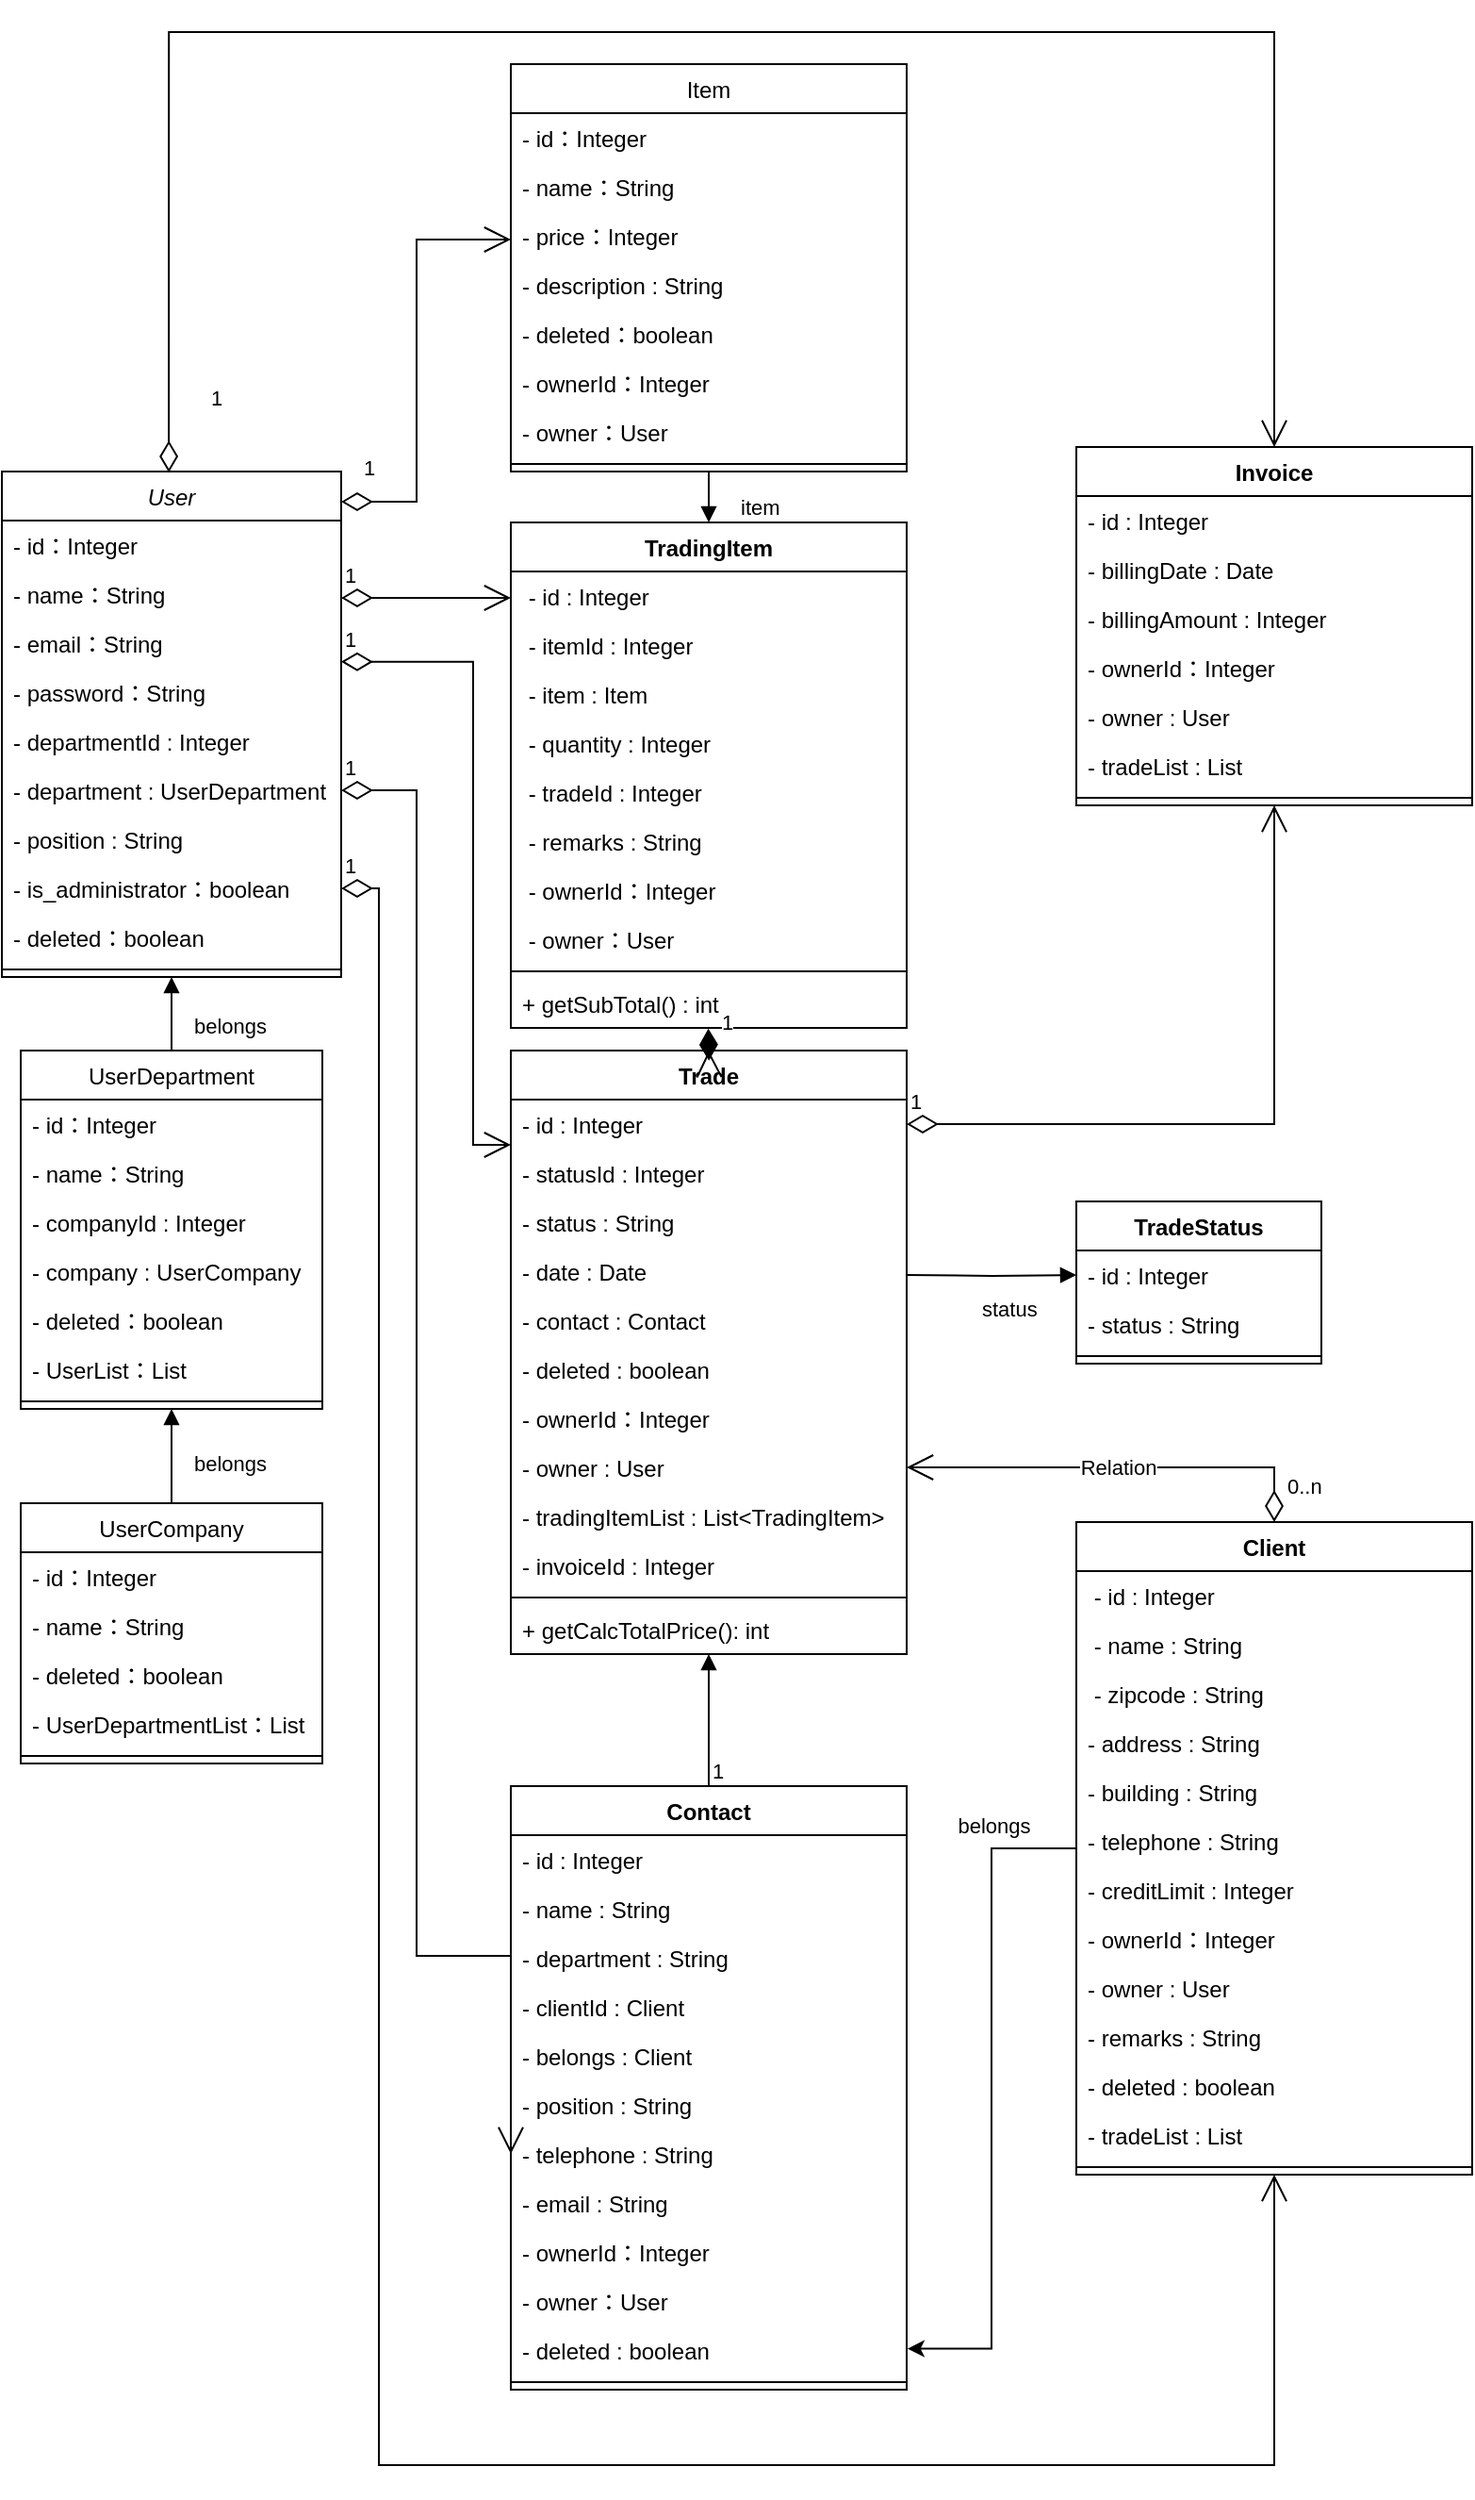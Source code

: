 <mxfile version="15.7.3" type="device"><diagram id="C5RBs43oDa-KdzZeNtuy" name="Page-1"><mxGraphModel dx="397" dy="554" grid="1" gridSize="10" guides="1" tooltips="1" connect="1" arrows="1" fold="1" page="1" pageScale="1" pageWidth="827" pageHeight="1169" math="0" shadow="0"><root><mxCell id="WIyWlLk6GJQsqaUBKTNV-0"/><mxCell id="WIyWlLk6GJQsqaUBKTNV-1" parent="WIyWlLk6GJQsqaUBKTNV-0"/><mxCell id="zkfFHV4jXpPFQw0GAbJ--0" value="User" style="swimlane;fontStyle=2;align=center;verticalAlign=top;childLayout=stackLayout;horizontal=1;startSize=26;horizontalStack=0;resizeParent=1;resizeLast=0;collapsible=1;marginBottom=0;rounded=0;shadow=0;strokeWidth=1;" parent="WIyWlLk6GJQsqaUBKTNV-1" vertex="1"><mxGeometry x="10" y="253" width="180" height="268" as="geometry"><mxRectangle x="230" y="140" width="160" height="26" as="alternateBounds"/></mxGeometry></mxCell><mxCell id="GWP3bNOV9oCHGeP3_DVP-15" value="- id：Integer" style="text;align=left;verticalAlign=top;spacingLeft=4;spacingRight=4;overflow=hidden;rotatable=0;points=[[0,0.5],[1,0.5]];portConstraint=eastwest;" parent="zkfFHV4jXpPFQw0GAbJ--0" vertex="1"><mxGeometry y="26" width="180" height="26" as="geometry"/></mxCell><mxCell id="zkfFHV4jXpPFQw0GAbJ--1" value="- name：String" style="text;align=left;verticalAlign=top;spacingLeft=4;spacingRight=4;overflow=hidden;rotatable=0;points=[[0,0.5],[1,0.5]];portConstraint=eastwest;" parent="zkfFHV4jXpPFQw0GAbJ--0" vertex="1"><mxGeometry y="52" width="180" height="26" as="geometry"/></mxCell><mxCell id="zkfFHV4jXpPFQw0GAbJ--2" value="- email：String" style="text;align=left;verticalAlign=top;spacingLeft=4;spacingRight=4;overflow=hidden;rotatable=0;points=[[0,0.5],[1,0.5]];portConstraint=eastwest;rounded=0;shadow=0;html=0;" parent="zkfFHV4jXpPFQw0GAbJ--0" vertex="1"><mxGeometry y="78" width="180" height="26" as="geometry"/></mxCell><mxCell id="zkfFHV4jXpPFQw0GAbJ--3" value="- password：String" style="text;align=left;verticalAlign=top;spacingLeft=4;spacingRight=4;overflow=hidden;rotatable=0;points=[[0,0.5],[1,0.5]];portConstraint=eastwest;rounded=0;shadow=0;html=0;" parent="zkfFHV4jXpPFQw0GAbJ--0" vertex="1"><mxGeometry y="104" width="180" height="26" as="geometry"/></mxCell><mxCell id="s5qLiO-9h30byZ-OqDmF-1" value="- departmentId : Integer" style="text;strokeColor=none;fillColor=none;align=left;verticalAlign=top;spacingLeft=4;spacingRight=4;overflow=hidden;rotatable=0;points=[[0,0.5],[1,0.5]];portConstraint=eastwest;" parent="zkfFHV4jXpPFQw0GAbJ--0" vertex="1"><mxGeometry y="130" width="180" height="26" as="geometry"/></mxCell><mxCell id="Qp6EXGtetLMnXyHHuhT4-1" value="- department : UserDepartment" style="text;strokeColor=none;fillColor=none;align=left;verticalAlign=top;spacingLeft=4;spacingRight=4;overflow=hidden;rotatable=0;points=[[0,0.5],[1,0.5]];portConstraint=eastwest;" parent="zkfFHV4jXpPFQw0GAbJ--0" vertex="1"><mxGeometry y="156" width="180" height="26" as="geometry"/></mxCell><mxCell id="Qp6EXGtetLMnXyHHuhT4-4" value="- position : String" style="text;strokeColor=none;fillColor=none;align=left;verticalAlign=top;spacingLeft=4;spacingRight=4;overflow=hidden;rotatable=0;points=[[0,0.5],[1,0.5]];portConstraint=eastwest;" parent="zkfFHV4jXpPFQw0GAbJ--0" vertex="1"><mxGeometry y="182" width="180" height="26" as="geometry"/></mxCell><mxCell id="GWP3bNOV9oCHGeP3_DVP-6" value="- is_administrator：boolean" style="text;align=left;verticalAlign=top;spacingLeft=4;spacingRight=4;overflow=hidden;rotatable=0;points=[[0,0.5],[1,0.5]];portConstraint=eastwest;rounded=0;shadow=0;html=0;" parent="zkfFHV4jXpPFQw0GAbJ--0" vertex="1"><mxGeometry y="208" width="180" height="26" as="geometry"/></mxCell><mxCell id="GWP3bNOV9oCHGeP3_DVP-8" value="- deleted：boolean" style="text;align=left;verticalAlign=top;spacingLeft=4;spacingRight=4;overflow=hidden;rotatable=0;points=[[0,0.5],[1,0.5]];portConstraint=eastwest;rounded=0;shadow=0;html=0;" parent="zkfFHV4jXpPFQw0GAbJ--0" vertex="1"><mxGeometry y="234" width="180" height="26" as="geometry"/></mxCell><mxCell id="zkfFHV4jXpPFQw0GAbJ--4" value="" style="line;html=1;strokeWidth=1;align=left;verticalAlign=middle;spacingTop=-1;spacingLeft=3;spacingRight=3;rotatable=0;labelPosition=right;points=[];portConstraint=eastwest;" parent="zkfFHV4jXpPFQw0GAbJ--0" vertex="1"><mxGeometry y="260" width="180" height="8" as="geometry"/></mxCell><mxCell id="zkfFHV4jXpPFQw0GAbJ--6" value="UserCompany" style="swimlane;fontStyle=0;align=center;verticalAlign=top;childLayout=stackLayout;horizontal=1;startSize=26;horizontalStack=0;resizeParent=1;resizeLast=0;collapsible=1;marginBottom=0;rounded=0;shadow=0;strokeWidth=1;" parent="WIyWlLk6GJQsqaUBKTNV-1" vertex="1"><mxGeometry x="20" y="800" width="160" height="138" as="geometry"><mxRectangle x="130" y="380" width="160" height="26" as="alternateBounds"/></mxGeometry></mxCell><mxCell id="zkfFHV4jXpPFQw0GAbJ--7" value="- id：Integer" style="text;align=left;verticalAlign=top;spacingLeft=4;spacingRight=4;overflow=hidden;rotatable=0;points=[[0,0.5],[1,0.5]];portConstraint=eastwest;" parent="zkfFHV4jXpPFQw0GAbJ--6" vertex="1"><mxGeometry y="26" width="160" height="26" as="geometry"/></mxCell><mxCell id="GWP3bNOV9oCHGeP3_DVP-12" value="- name：String" style="text;align=left;verticalAlign=top;spacingLeft=4;spacingRight=4;overflow=hidden;rotatable=0;points=[[0,0.5],[1,0.5]];portConstraint=eastwest;" parent="zkfFHV4jXpPFQw0GAbJ--6" vertex="1"><mxGeometry y="52" width="160" height="26" as="geometry"/></mxCell><mxCell id="zkfFHV4jXpPFQw0GAbJ--8" value="- deleted：boolean" style="text;align=left;verticalAlign=top;spacingLeft=4;spacingRight=4;overflow=hidden;rotatable=0;points=[[0,0.5],[1,0.5]];portConstraint=eastwest;rounded=0;shadow=0;html=0;" parent="zkfFHV4jXpPFQw0GAbJ--6" vertex="1"><mxGeometry y="78" width="160" height="26" as="geometry"/></mxCell><mxCell id="Qp6EXGtetLMnXyHHuhT4-15" value="- UserDepartmentList：List" style="text;align=left;verticalAlign=top;spacingLeft=4;spacingRight=4;overflow=hidden;rotatable=0;points=[[0,0.5],[1,0.5]];portConstraint=eastwest;rounded=0;shadow=0;html=0;" parent="zkfFHV4jXpPFQw0GAbJ--6" vertex="1"><mxGeometry y="104" width="160" height="26" as="geometry"/></mxCell><mxCell id="zkfFHV4jXpPFQw0GAbJ--9" value="" style="line;html=1;strokeWidth=1;align=left;verticalAlign=middle;spacingTop=-1;spacingLeft=3;spacingRight=3;rotatable=0;labelPosition=right;points=[];portConstraint=eastwest;" parent="zkfFHV4jXpPFQw0GAbJ--6" vertex="1"><mxGeometry y="130" width="160" height="8" as="geometry"/></mxCell><mxCell id="zkfFHV4jXpPFQw0GAbJ--17" value="Item" style="swimlane;fontStyle=0;align=center;verticalAlign=top;childLayout=stackLayout;horizontal=1;startSize=26;horizontalStack=0;resizeParent=1;resizeLast=0;collapsible=1;marginBottom=0;rounded=0;shadow=0;strokeWidth=1;" parent="WIyWlLk6GJQsqaUBKTNV-1" vertex="1"><mxGeometry x="280" y="37" width="210" height="216" as="geometry"><mxRectangle x="550" y="140" width="160" height="26" as="alternateBounds"/></mxGeometry></mxCell><mxCell id="zkfFHV4jXpPFQw0GAbJ--19" value="- id：Integer" style="text;align=left;verticalAlign=top;spacingLeft=4;spacingRight=4;overflow=hidden;rotatable=0;points=[[0,0.5],[1,0.5]];portConstraint=eastwest;rounded=0;shadow=0;html=0;" parent="zkfFHV4jXpPFQw0GAbJ--17" vertex="1"><mxGeometry y="26" width="210" height="26" as="geometry"/></mxCell><mxCell id="zkfFHV4jXpPFQw0GAbJ--18" value="- name：String" style="text;align=left;verticalAlign=top;spacingLeft=4;spacingRight=4;overflow=hidden;rotatable=0;points=[[0,0.5],[1,0.5]];portConstraint=eastwest;" parent="zkfFHV4jXpPFQw0GAbJ--17" vertex="1"><mxGeometry y="52" width="210" height="26" as="geometry"/></mxCell><mxCell id="zkfFHV4jXpPFQw0GAbJ--20" value="- price：Integer" style="text;align=left;verticalAlign=top;spacingLeft=4;spacingRight=4;overflow=hidden;rotatable=0;points=[[0,0.5],[1,0.5]];portConstraint=eastwest;rounded=0;shadow=0;html=0;" parent="zkfFHV4jXpPFQw0GAbJ--17" vertex="1"><mxGeometry y="78" width="210" height="26" as="geometry"/></mxCell><mxCell id="zkfFHV4jXpPFQw0GAbJ--21" value="- description : String" style="text;align=left;verticalAlign=top;spacingLeft=4;spacingRight=4;overflow=hidden;rotatable=0;points=[[0,0.5],[1,0.5]];portConstraint=eastwest;rounded=0;shadow=0;html=0;" parent="zkfFHV4jXpPFQw0GAbJ--17" vertex="1"><mxGeometry y="104" width="210" height="26" as="geometry"/></mxCell><mxCell id="GWP3bNOV9oCHGeP3_DVP-60" value="- deleted：boolean" style="text;align=left;verticalAlign=top;spacingLeft=4;spacingRight=4;overflow=hidden;rotatable=0;points=[[0,0.5],[1,0.5]];portConstraint=eastwest;rounded=0;shadow=0;html=0;" parent="zkfFHV4jXpPFQw0GAbJ--17" vertex="1"><mxGeometry y="130" width="210" height="26" as="geometry"/></mxCell><mxCell id="s5qLiO-9h30byZ-OqDmF-3" value="- ownerId：Integer" style="text;align=left;verticalAlign=top;spacingLeft=4;spacingRight=4;overflow=hidden;rotatable=0;points=[[0,0.5],[1,0.5]];portConstraint=eastwest;rounded=0;shadow=0;html=0;" parent="zkfFHV4jXpPFQw0GAbJ--17" vertex="1"><mxGeometry y="156" width="210" height="26" as="geometry"/></mxCell><mxCell id="zkfFHV4jXpPFQw0GAbJ--22" value="- owner：User" style="text;align=left;verticalAlign=top;spacingLeft=4;spacingRight=4;overflow=hidden;rotatable=0;points=[[0,0.5],[1,0.5]];portConstraint=eastwest;rounded=0;shadow=0;html=0;" parent="zkfFHV4jXpPFQw0GAbJ--17" vertex="1"><mxGeometry y="182" width="210" height="26" as="geometry"/></mxCell><mxCell id="zkfFHV4jXpPFQw0GAbJ--23" value="" style="line;html=1;strokeWidth=1;align=left;verticalAlign=middle;spacingTop=-1;spacingLeft=3;spacingRight=3;rotatable=0;labelPosition=right;points=[];portConstraint=eastwest;" parent="zkfFHV4jXpPFQw0GAbJ--17" vertex="1"><mxGeometry y="208" width="210" height="8" as="geometry"/></mxCell><mxCell id="GWP3bNOV9oCHGeP3_DVP-16" value="Trade" style="swimlane;fontStyle=1;align=center;verticalAlign=top;childLayout=stackLayout;horizontal=1;startSize=26;horizontalStack=0;resizeParent=1;resizeParentMax=0;resizeLast=0;collapsible=1;marginBottom=0;" parent="WIyWlLk6GJQsqaUBKTNV-1" vertex="1"><mxGeometry x="280" y="560" width="210" height="320" as="geometry"/></mxCell><mxCell id="GWP3bNOV9oCHGeP3_DVP-17" value="- id : Integer" style="text;strokeColor=none;fillColor=none;align=left;verticalAlign=top;spacingLeft=4;spacingRight=4;overflow=hidden;rotatable=0;points=[[0,0.5],[1,0.5]];portConstraint=eastwest;" parent="GWP3bNOV9oCHGeP3_DVP-16" vertex="1"><mxGeometry y="26" width="210" height="26" as="geometry"/></mxCell><mxCell id="s5qLiO-9h30byZ-OqDmF-11" value="- statusId : Integer" style="text;strokeColor=none;fillColor=none;align=left;verticalAlign=top;spacingLeft=4;spacingRight=4;overflow=hidden;rotatable=0;points=[[0,0.5],[1,0.5]];portConstraint=eastwest;" parent="GWP3bNOV9oCHGeP3_DVP-16" vertex="1"><mxGeometry y="52" width="210" height="26" as="geometry"/></mxCell><mxCell id="GWP3bNOV9oCHGeP3_DVP-20" value="- status : String" style="text;strokeColor=none;fillColor=none;align=left;verticalAlign=top;spacingLeft=4;spacingRight=4;overflow=hidden;rotatable=0;points=[[0,0.5],[1,0.5]];portConstraint=eastwest;" parent="GWP3bNOV9oCHGeP3_DVP-16" vertex="1"><mxGeometry y="78" width="210" height="26" as="geometry"/></mxCell><mxCell id="GWP3bNOV9oCHGeP3_DVP-30" value="- date : Date" style="text;strokeColor=none;fillColor=none;align=left;verticalAlign=top;spacingLeft=4;spacingRight=4;overflow=hidden;rotatable=0;points=[[0,0.5],[1,0.5]];portConstraint=eastwest;" parent="GWP3bNOV9oCHGeP3_DVP-16" vertex="1"><mxGeometry y="104" width="210" height="26" as="geometry"/></mxCell><mxCell id="GWP3bNOV9oCHGeP3_DVP-21" value="- contact : Contact" style="text;strokeColor=none;fillColor=none;align=left;verticalAlign=top;spacingLeft=4;spacingRight=4;overflow=hidden;rotatable=0;points=[[0,0.5],[1,0.5]];portConstraint=eastwest;" parent="GWP3bNOV9oCHGeP3_DVP-16" vertex="1"><mxGeometry y="130" width="210" height="26" as="geometry"/></mxCell><mxCell id="GWP3bNOV9oCHGeP3_DVP-22" value="- deleted : boolean " style="text;strokeColor=none;fillColor=none;align=left;verticalAlign=top;spacingLeft=4;spacingRight=4;overflow=hidden;rotatable=0;points=[[0,0.5],[1,0.5]];portConstraint=eastwest;" parent="GWP3bNOV9oCHGeP3_DVP-16" vertex="1"><mxGeometry y="156" width="210" height="26" as="geometry"/></mxCell><mxCell id="s5qLiO-9h30byZ-OqDmF-6" value="- ownerId：Integer" style="text;align=left;verticalAlign=top;spacingLeft=4;spacingRight=4;overflow=hidden;rotatable=0;points=[[0,0.5],[1,0.5]];portConstraint=eastwest;rounded=0;shadow=0;html=0;" parent="GWP3bNOV9oCHGeP3_DVP-16" vertex="1"><mxGeometry y="182" width="210" height="26" as="geometry"/></mxCell><mxCell id="GWP3bNOV9oCHGeP3_DVP-23" value="- owner : User" style="text;strokeColor=none;fillColor=none;align=left;verticalAlign=top;spacingLeft=4;spacingRight=4;overflow=hidden;rotatable=0;points=[[0,0.5],[1,0.5]];portConstraint=eastwest;" parent="GWP3bNOV9oCHGeP3_DVP-16" vertex="1"><mxGeometry y="208" width="210" height="26" as="geometry"/></mxCell><mxCell id="MZow-2ZQkyLtOKLQgmTT-15" value="- tradingItemList : List&lt;TradingItem&gt;" style="text;strokeColor=none;fillColor=none;align=left;verticalAlign=top;spacingLeft=4;spacingRight=4;overflow=hidden;rotatable=0;points=[[0,0.5],[1,0.5]];portConstraint=eastwest;" parent="GWP3bNOV9oCHGeP3_DVP-16" vertex="1"><mxGeometry y="234" width="210" height="26" as="geometry"/></mxCell><mxCell id="GWP3bNOV9oCHGeP3_DVP-24" value="- invoiceId : Integer" style="text;strokeColor=none;fillColor=none;align=left;verticalAlign=top;spacingLeft=4;spacingRight=4;overflow=hidden;rotatable=0;points=[[0,0.5],[1,0.5]];portConstraint=eastwest;" parent="GWP3bNOV9oCHGeP3_DVP-16" vertex="1"><mxGeometry y="260" width="210" height="26" as="geometry"/></mxCell><mxCell id="GWP3bNOV9oCHGeP3_DVP-18" value="" style="line;strokeWidth=1;fillColor=none;align=left;verticalAlign=middle;spacingTop=-1;spacingLeft=3;spacingRight=3;rotatable=0;labelPosition=right;points=[];portConstraint=eastwest;" parent="GWP3bNOV9oCHGeP3_DVP-16" vertex="1"><mxGeometry y="286" width="210" height="8" as="geometry"/></mxCell><mxCell id="GWP3bNOV9oCHGeP3_DVP-19" value="+ getCalcTotalPrice(): int" style="text;strokeColor=none;fillColor=none;align=left;verticalAlign=top;spacingLeft=4;spacingRight=4;overflow=hidden;rotatable=0;points=[[0,0.5],[1,0.5]];portConstraint=eastwest;" parent="GWP3bNOV9oCHGeP3_DVP-16" vertex="1"><mxGeometry y="294" width="210" height="26" as="geometry"/></mxCell><mxCell id="GWP3bNOV9oCHGeP3_DVP-25" value="TradeStatus" style="swimlane;fontStyle=1;align=center;verticalAlign=top;childLayout=stackLayout;horizontal=1;startSize=26;horizontalStack=0;resizeParent=1;resizeParentMax=0;resizeLast=0;collapsible=1;marginBottom=0;" parent="WIyWlLk6GJQsqaUBKTNV-1" vertex="1"><mxGeometry x="580" y="640" width="130" height="86" as="geometry"/></mxCell><mxCell id="GWP3bNOV9oCHGeP3_DVP-26" value="- id : Integer" style="text;strokeColor=none;fillColor=none;align=left;verticalAlign=top;spacingLeft=4;spacingRight=4;overflow=hidden;rotatable=0;points=[[0,0.5],[1,0.5]];portConstraint=eastwest;" parent="GWP3bNOV9oCHGeP3_DVP-25" vertex="1"><mxGeometry y="26" width="130" height="26" as="geometry"/></mxCell><mxCell id="GWP3bNOV9oCHGeP3_DVP-29" value="- status : String" style="text;strokeColor=none;fillColor=none;align=left;verticalAlign=top;spacingLeft=4;spacingRight=4;overflow=hidden;rotatable=0;points=[[0,0.5],[1,0.5]];portConstraint=eastwest;" parent="GWP3bNOV9oCHGeP3_DVP-25" vertex="1"><mxGeometry y="52" width="130" height="26" as="geometry"/></mxCell><mxCell id="GWP3bNOV9oCHGeP3_DVP-27" value="" style="line;strokeWidth=1;fillColor=none;align=left;verticalAlign=middle;spacingTop=-1;spacingLeft=3;spacingRight=3;rotatable=0;labelPosition=right;points=[];portConstraint=eastwest;" parent="GWP3bNOV9oCHGeP3_DVP-25" vertex="1"><mxGeometry y="78" width="130" height="8" as="geometry"/></mxCell><mxCell id="GWP3bNOV9oCHGeP3_DVP-33" value="TradingItem" style="swimlane;fontStyle=1;align=center;verticalAlign=top;childLayout=stackLayout;horizontal=1;startSize=26;horizontalStack=0;resizeParent=1;resizeParentMax=0;resizeLast=0;collapsible=1;marginBottom=0;" parent="WIyWlLk6GJQsqaUBKTNV-1" vertex="1"><mxGeometry x="280" y="280" width="210" height="268" as="geometry"/></mxCell><mxCell id="GWP3bNOV9oCHGeP3_DVP-34" value=" - id : Integer" style="text;strokeColor=none;fillColor=none;align=left;verticalAlign=top;spacingLeft=4;spacingRight=4;overflow=hidden;rotatable=0;points=[[0,0.5],[1,0.5]];portConstraint=eastwest;" parent="GWP3bNOV9oCHGeP3_DVP-33" vertex="1"><mxGeometry y="26" width="210" height="26" as="geometry"/></mxCell><mxCell id="GWP3bNOV9oCHGeP3_DVP-38" value=" - itemId : Integer" style="text;strokeColor=none;fillColor=none;align=left;verticalAlign=top;spacingLeft=4;spacingRight=4;overflow=hidden;rotatable=0;points=[[0,0.5],[1,0.5]];portConstraint=eastwest;" parent="GWP3bNOV9oCHGeP3_DVP-33" vertex="1"><mxGeometry y="52" width="210" height="26" as="geometry"/></mxCell><mxCell id="2wLdZxn2VZvpcdAK9rVP-1" value=" - item : Item" style="text;strokeColor=none;fillColor=none;align=left;verticalAlign=top;spacingLeft=4;spacingRight=4;overflow=hidden;rotatable=0;points=[[0,0.5],[1,0.5]];portConstraint=eastwest;" vertex="1" parent="GWP3bNOV9oCHGeP3_DVP-33"><mxGeometry y="78" width="210" height="26" as="geometry"/></mxCell><mxCell id="GWP3bNOV9oCHGeP3_DVP-39" value=" - quantity : Integer" style="text;strokeColor=none;fillColor=none;align=left;verticalAlign=top;spacingLeft=4;spacingRight=4;overflow=hidden;rotatable=0;points=[[0,0.5],[1,0.5]];portConstraint=eastwest;" parent="GWP3bNOV9oCHGeP3_DVP-33" vertex="1"><mxGeometry y="104" width="210" height="26" as="geometry"/></mxCell><mxCell id="GWP3bNOV9oCHGeP3_DVP-40" value=" - tradeId : Integer" style="text;strokeColor=none;fillColor=none;align=left;verticalAlign=top;spacingLeft=4;spacingRight=4;overflow=hidden;rotatable=0;points=[[0,0.5],[1,0.5]];portConstraint=eastwest;" parent="GWP3bNOV9oCHGeP3_DVP-33" vertex="1"><mxGeometry y="130" width="210" height="26" as="geometry"/></mxCell><mxCell id="GWP3bNOV9oCHGeP3_DVP-41" value=" - remarks : String" style="text;strokeColor=none;fillColor=none;align=left;verticalAlign=top;spacingLeft=4;spacingRight=4;overflow=hidden;rotatable=0;points=[[0,0.5],[1,0.5]];portConstraint=eastwest;" parent="GWP3bNOV9oCHGeP3_DVP-33" vertex="1"><mxGeometry y="156" width="210" height="26" as="geometry"/></mxCell><mxCell id="s5qLiO-9h30byZ-OqDmF-7" value=" - ownerId：Integer" style="text;align=left;verticalAlign=top;spacingLeft=4;spacingRight=4;overflow=hidden;rotatable=0;points=[[0,0.5],[1,0.5]];portConstraint=eastwest;rounded=0;shadow=0;html=0;" parent="GWP3bNOV9oCHGeP3_DVP-33" vertex="1"><mxGeometry y="182" width="210" height="26" as="geometry"/></mxCell><mxCell id="GWP3bNOV9oCHGeP3_DVP-42" value=" - owner：User" style="text;strokeColor=none;fillColor=none;align=left;verticalAlign=top;spacingLeft=4;spacingRight=4;overflow=hidden;rotatable=0;points=[[0,0.5],[1,0.5]];portConstraint=eastwest;" parent="GWP3bNOV9oCHGeP3_DVP-33" vertex="1"><mxGeometry y="208" width="210" height="26" as="geometry"/></mxCell><mxCell id="GWP3bNOV9oCHGeP3_DVP-35" value="" style="line;strokeWidth=1;fillColor=none;align=left;verticalAlign=middle;spacingTop=-1;spacingLeft=3;spacingRight=3;rotatable=0;labelPosition=right;points=[];portConstraint=eastwest;" parent="GWP3bNOV9oCHGeP3_DVP-33" vertex="1"><mxGeometry y="234" width="210" height="8" as="geometry"/></mxCell><mxCell id="GWP3bNOV9oCHGeP3_DVP-36" value="+ getSubTotal() : int" style="text;strokeColor=none;fillColor=none;align=left;verticalAlign=top;spacingLeft=4;spacingRight=4;overflow=hidden;rotatable=0;points=[[0,0.5],[1,0.5]];portConstraint=eastwest;" parent="GWP3bNOV9oCHGeP3_DVP-33" vertex="1"><mxGeometry y="242" width="210" height="26" as="geometry"/></mxCell><mxCell id="GWP3bNOV9oCHGeP3_DVP-74" style="edgeStyle=orthogonalEdgeStyle;rounded=0;orthogonalLoop=1;jettySize=auto;html=1;exitX=0;exitY=0.5;exitDx=0;exitDy=0;entryX=1.002;entryY=0.473;entryDx=0;entryDy=0;entryPerimeter=0;" parent="WIyWlLk6GJQsqaUBKTNV-1" source="GWP3bNOV9oCHGeP3_DVP-46" target="GWP3bNOV9oCHGeP3_DVP-70" edge="1"><mxGeometry relative="1" as="geometry"/></mxCell><mxCell id="RmuSiGhDcPO6qRkCmgci-1" value="belongs" style="edgeLabel;html=1;align=center;verticalAlign=middle;resizable=0;points=[];" parent="GWP3bNOV9oCHGeP3_DVP-74" vertex="1" connectable="0"><mxGeometry x="-0.851" y="-1" relative="1" as="geometry"><mxPoint x="-18" y="-11" as="offset"/></mxGeometry></mxCell><mxCell id="GWP3bNOV9oCHGeP3_DVP-46" value="Client" style="swimlane;fontStyle=1;align=center;verticalAlign=top;childLayout=stackLayout;horizontal=1;startSize=26;horizontalStack=0;resizeParent=1;resizeParentMax=0;resizeLast=0;collapsible=1;marginBottom=0;" parent="WIyWlLk6GJQsqaUBKTNV-1" vertex="1"><mxGeometry x="580" y="810" width="210" height="346" as="geometry"/></mxCell><mxCell id="GWP3bNOV9oCHGeP3_DVP-47" value=" - id : Integer" style="text;strokeColor=none;fillColor=none;align=left;verticalAlign=top;spacingLeft=4;spacingRight=4;overflow=hidden;rotatable=0;points=[[0,0.5],[1,0.5]];portConstraint=eastwest;" parent="GWP3bNOV9oCHGeP3_DVP-46" vertex="1"><mxGeometry y="26" width="210" height="26" as="geometry"/></mxCell><mxCell id="GWP3bNOV9oCHGeP3_DVP-50" value=" - name : String" style="text;strokeColor=none;fillColor=none;align=left;verticalAlign=top;spacingLeft=4;spacingRight=4;overflow=hidden;rotatable=0;points=[[0,0.5],[1,0.5]];portConstraint=eastwest;" parent="GWP3bNOV9oCHGeP3_DVP-46" vertex="1"><mxGeometry y="52" width="210" height="26" as="geometry"/></mxCell><mxCell id="GWP3bNOV9oCHGeP3_DVP-53" value=" - zipcode : String" style="text;strokeColor=none;fillColor=none;align=left;verticalAlign=top;spacingLeft=4;spacingRight=4;overflow=hidden;rotatable=0;points=[[0,0.5],[1,0.5]];portConstraint=eastwest;" parent="GWP3bNOV9oCHGeP3_DVP-46" vertex="1"><mxGeometry y="78" width="210" height="26" as="geometry"/></mxCell><mxCell id="GWP3bNOV9oCHGeP3_DVP-52" value="- address : String" style="text;strokeColor=none;fillColor=none;align=left;verticalAlign=top;spacingLeft=4;spacingRight=4;overflow=hidden;rotatable=0;points=[[0,0.5],[1,0.5]];portConstraint=eastwest;" parent="GWP3bNOV9oCHGeP3_DVP-46" vertex="1"><mxGeometry y="104" width="210" height="26" as="geometry"/></mxCell><mxCell id="GWP3bNOV9oCHGeP3_DVP-54" value="- building : String" style="text;strokeColor=none;fillColor=none;align=left;verticalAlign=top;spacingLeft=4;spacingRight=4;overflow=hidden;rotatable=0;points=[[0,0.5],[1,0.5]];portConstraint=eastwest;" parent="GWP3bNOV9oCHGeP3_DVP-46" vertex="1"><mxGeometry y="130" width="210" height="26" as="geometry"/></mxCell><mxCell id="GWP3bNOV9oCHGeP3_DVP-55" value="- telephone : String" style="text;strokeColor=none;fillColor=none;align=left;verticalAlign=top;spacingLeft=4;spacingRight=4;overflow=hidden;rotatable=0;points=[[0,0.5],[1,0.5]];portConstraint=eastwest;" parent="GWP3bNOV9oCHGeP3_DVP-46" vertex="1"><mxGeometry y="156" width="210" height="26" as="geometry"/></mxCell><mxCell id="GWP3bNOV9oCHGeP3_DVP-56" value="- creditLimit : Integer" style="text;strokeColor=none;fillColor=none;align=left;verticalAlign=top;spacingLeft=4;spacingRight=4;overflow=hidden;rotatable=0;points=[[0,0.5],[1,0.5]];portConstraint=eastwest;" parent="GWP3bNOV9oCHGeP3_DVP-46" vertex="1"><mxGeometry y="182" width="210" height="26" as="geometry"/></mxCell><mxCell id="s5qLiO-9h30byZ-OqDmF-10" value="- ownerId：Integer" style="text;align=left;verticalAlign=top;spacingLeft=4;spacingRight=4;overflow=hidden;rotatable=0;points=[[0,0.5],[1,0.5]];portConstraint=eastwest;rounded=0;shadow=0;html=0;" parent="GWP3bNOV9oCHGeP3_DVP-46" vertex="1"><mxGeometry y="208" width="210" height="26" as="geometry"/></mxCell><mxCell id="GWP3bNOV9oCHGeP3_DVP-57" value="- owner : User" style="text;strokeColor=none;fillColor=none;align=left;verticalAlign=top;spacingLeft=4;spacingRight=4;overflow=hidden;rotatable=0;points=[[0,0.5],[1,0.5]];portConstraint=eastwest;" parent="GWP3bNOV9oCHGeP3_DVP-46" vertex="1"><mxGeometry y="234" width="210" height="26" as="geometry"/></mxCell><mxCell id="GWP3bNOV9oCHGeP3_DVP-58" value="- remarks : String" style="text;strokeColor=none;fillColor=none;align=left;verticalAlign=top;spacingLeft=4;spacingRight=4;overflow=hidden;rotatable=0;points=[[0,0.5],[1,0.5]];portConstraint=eastwest;" parent="GWP3bNOV9oCHGeP3_DVP-46" vertex="1"><mxGeometry y="260" width="210" height="26" as="geometry"/></mxCell><mxCell id="GWP3bNOV9oCHGeP3_DVP-76" value="- deleted : boolean" style="text;strokeColor=none;fillColor=none;align=left;verticalAlign=top;spacingLeft=4;spacingRight=4;overflow=hidden;rotatable=0;points=[[0,0.5],[1,0.5]];portConstraint=eastwest;" parent="GWP3bNOV9oCHGeP3_DVP-46" vertex="1"><mxGeometry y="286" width="210" height="26" as="geometry"/></mxCell><mxCell id="GWP3bNOV9oCHGeP3_DVP-59" value="- tradeList : List" style="text;strokeColor=none;fillColor=none;align=left;verticalAlign=top;spacingLeft=4;spacingRight=4;overflow=hidden;rotatable=0;points=[[0,0.5],[1,0.5]];portConstraint=eastwest;" parent="GWP3bNOV9oCHGeP3_DVP-46" vertex="1"><mxGeometry y="312" width="210" height="26" as="geometry"/></mxCell><mxCell id="GWP3bNOV9oCHGeP3_DVP-48" value="" style="line;strokeWidth=1;fillColor=none;align=left;verticalAlign=middle;spacingTop=-1;spacingLeft=3;spacingRight=3;rotatable=0;labelPosition=right;points=[];portConstraint=eastwest;" parent="GWP3bNOV9oCHGeP3_DVP-46" vertex="1"><mxGeometry y="338" width="210" height="8" as="geometry"/></mxCell><mxCell id="GWP3bNOV9oCHGeP3_DVP-61" value="Contact" style="swimlane;fontStyle=1;align=center;verticalAlign=top;childLayout=stackLayout;horizontal=1;startSize=26;horizontalStack=0;resizeParent=1;resizeParentMax=0;resizeLast=0;collapsible=1;marginBottom=0;" parent="WIyWlLk6GJQsqaUBKTNV-1" vertex="1"><mxGeometry x="280" y="950" width="210" height="320" as="geometry"/></mxCell><mxCell id="GWP3bNOV9oCHGeP3_DVP-67" value="- id : Integer" style="text;strokeColor=none;fillColor=none;align=left;verticalAlign=top;spacingLeft=4;spacingRight=4;overflow=hidden;rotatable=0;points=[[0,0.5],[1,0.5]];portConstraint=eastwest;" parent="GWP3bNOV9oCHGeP3_DVP-61" vertex="1"><mxGeometry y="26" width="210" height="26" as="geometry"/></mxCell><mxCell id="GWP3bNOV9oCHGeP3_DVP-62" value="- name : String" style="text;strokeColor=none;fillColor=none;align=left;verticalAlign=top;spacingLeft=4;spacingRight=4;overflow=hidden;rotatable=0;points=[[0,0.5],[1,0.5]];portConstraint=eastwest;" parent="GWP3bNOV9oCHGeP3_DVP-61" vertex="1"><mxGeometry y="52" width="210" height="26" as="geometry"/></mxCell><mxCell id="GWP3bNOV9oCHGeP3_DVP-69" value="- department : String" style="text;strokeColor=none;fillColor=none;align=left;verticalAlign=top;spacingLeft=4;spacingRight=4;overflow=hidden;rotatable=0;points=[[0,0.5],[1,0.5]];portConstraint=eastwest;" parent="GWP3bNOV9oCHGeP3_DVP-61" vertex="1"><mxGeometry y="78" width="210" height="26" as="geometry"/></mxCell><mxCell id="RmuSiGhDcPO6qRkCmgci-2" value="- clientId : Client  " style="text;strokeColor=none;fillColor=none;align=left;verticalAlign=top;spacingLeft=4;spacingRight=4;overflow=hidden;rotatable=0;points=[[0,0.5],[1,0.5]];portConstraint=eastwest;" parent="GWP3bNOV9oCHGeP3_DVP-61" vertex="1"><mxGeometry y="104" width="210" height="26" as="geometry"/></mxCell><mxCell id="2wLdZxn2VZvpcdAK9rVP-0" value="- belongs : Client  " style="text;strokeColor=none;fillColor=none;align=left;verticalAlign=top;spacingLeft=4;spacingRight=4;overflow=hidden;rotatable=0;points=[[0,0.5],[1,0.5]];portConstraint=eastwest;" vertex="1" parent="GWP3bNOV9oCHGeP3_DVP-61"><mxGeometry y="130" width="210" height="26" as="geometry"/></mxCell><mxCell id="GWP3bNOV9oCHGeP3_DVP-71" value="- position : String" style="text;strokeColor=none;fillColor=none;align=left;verticalAlign=top;spacingLeft=4;spacingRight=4;overflow=hidden;rotatable=0;points=[[0,0.5],[1,0.5]];portConstraint=eastwest;" parent="GWP3bNOV9oCHGeP3_DVP-61" vertex="1"><mxGeometry y="156" width="210" height="26" as="geometry"/></mxCell><mxCell id="GWP3bNOV9oCHGeP3_DVP-72" value="- telephone : String" style="text;strokeColor=none;fillColor=none;align=left;verticalAlign=top;spacingLeft=4;spacingRight=4;overflow=hidden;rotatable=0;points=[[0,0.5],[1,0.5]];portConstraint=eastwest;" parent="GWP3bNOV9oCHGeP3_DVP-61" vertex="1"><mxGeometry y="182" width="210" height="26" as="geometry"/></mxCell><mxCell id="GWP3bNOV9oCHGeP3_DVP-73" value="- email : String" style="text;strokeColor=none;fillColor=none;align=left;verticalAlign=top;spacingLeft=4;spacingRight=4;overflow=hidden;rotatable=0;points=[[0,0.5],[1,0.5]];portConstraint=eastwest;" parent="GWP3bNOV9oCHGeP3_DVP-61" vertex="1"><mxGeometry y="208" width="210" height="26" as="geometry"/></mxCell><mxCell id="s5qLiO-9h30byZ-OqDmF-4" value="- ownerId：Integer" style="text;align=left;verticalAlign=top;spacingLeft=4;spacingRight=4;overflow=hidden;rotatable=0;points=[[0,0.5],[1,0.5]];portConstraint=eastwest;rounded=0;shadow=0;html=0;" parent="GWP3bNOV9oCHGeP3_DVP-61" vertex="1"><mxGeometry y="234" width="210" height="26" as="geometry"/></mxCell><mxCell id="s5qLiO-9h30byZ-OqDmF-8" value="- owner：User" style="text;strokeColor=none;fillColor=none;align=left;verticalAlign=top;spacingLeft=4;spacingRight=4;overflow=hidden;rotatable=0;points=[[0,0.5],[1,0.5]];portConstraint=eastwest;" parent="GWP3bNOV9oCHGeP3_DVP-61" vertex="1"><mxGeometry y="260" width="210" height="26" as="geometry"/></mxCell><mxCell id="GWP3bNOV9oCHGeP3_DVP-70" value="- deleted : boolean" style="text;strokeColor=none;fillColor=none;align=left;verticalAlign=top;spacingLeft=4;spacingRight=4;overflow=hidden;rotatable=0;points=[[0,0.5],[1,0.5]];portConstraint=eastwest;" parent="GWP3bNOV9oCHGeP3_DVP-61" vertex="1"><mxGeometry y="286" width="210" height="26" as="geometry"/></mxCell><mxCell id="GWP3bNOV9oCHGeP3_DVP-63" value="" style="line;strokeWidth=1;fillColor=none;align=left;verticalAlign=middle;spacingTop=-1;spacingLeft=3;spacingRight=3;rotatable=0;labelPosition=right;points=[];portConstraint=eastwest;" parent="GWP3bNOV9oCHGeP3_DVP-61" vertex="1"><mxGeometry y="312" width="210" height="8" as="geometry"/></mxCell><mxCell id="GWP3bNOV9oCHGeP3_DVP-77" value="Relation" style="endArrow=open;html=1;endSize=12;startArrow=diamondThin;startSize=14;startFill=0;edgeStyle=orthogonalEdgeStyle;rounded=0;exitX=0.5;exitY=0;exitDx=0;exitDy=0;" parent="WIyWlLk6GJQsqaUBKTNV-1" source="GWP3bNOV9oCHGeP3_DVP-46" edge="1"><mxGeometry relative="1" as="geometry"><mxPoint x="490" y="680" as="sourcePoint"/><mxPoint x="490" y="781" as="targetPoint"/><Array as="points"><mxPoint x="685" y="781"/></Array></mxGeometry></mxCell><mxCell id="GWP3bNOV9oCHGeP3_DVP-78" value="0..n" style="edgeLabel;resizable=0;html=1;align=left;verticalAlign=top;" parent="GWP3bNOV9oCHGeP3_DVP-77" connectable="0" vertex="1"><mxGeometry x="-1" relative="1" as="geometry"><mxPoint x="5" y="-32" as="offset"/></mxGeometry></mxCell><mxCell id="GWP3bNOV9oCHGeP3_DVP-82" value="status" style="endArrow=block;endFill=1;html=1;edgeStyle=orthogonalEdgeStyle;align=left;verticalAlign=top;rounded=0;entryX=0;entryY=0.5;entryDx=0;entryDy=0;exitX=1;exitY=0.5;exitDx=0;exitDy=0;" parent="WIyWlLk6GJQsqaUBKTNV-1" target="GWP3bNOV9oCHGeP3_DVP-26" edge="1"><mxGeometry x="-0.379" y="-25" relative="1" as="geometry"><mxPoint x="490" y="679" as="sourcePoint"/><mxPoint x="640" y="690" as="targetPoint"/><mxPoint x="10" y="-20" as="offset"/></mxGeometry></mxCell><mxCell id="GWP3bNOV9oCHGeP3_DVP-89" value="1" style="endArrow=open;html=1;endSize=12;startArrow=diamondThin;startSize=14;startFill=0;edgeStyle=orthogonalEdgeStyle;align=left;verticalAlign=bottom;rounded=0;" parent="WIyWlLk6GJQsqaUBKTNV-1" edge="1"><mxGeometry x="-0.916" y="9" relative="1" as="geometry"><mxPoint x="190" y="269" as="sourcePoint"/><mxPoint x="280" y="130" as="targetPoint"/><Array as="points"><mxPoint x="230" y="269"/><mxPoint x="230" y="130"/></Array><mxPoint as="offset"/></mxGeometry></mxCell><mxCell id="GWP3bNOV9oCHGeP3_DVP-90" value="1" style="endArrow=open;html=1;endSize=12;startArrow=diamondThin;startSize=14;startFill=0;edgeStyle=orthogonalEdgeStyle;align=left;verticalAlign=bottom;rounded=0;exitX=1;exitY=0.25;exitDx=0;exitDy=0;" parent="WIyWlLk6GJQsqaUBKTNV-1" source="zkfFHV4jXpPFQw0GAbJ--0" edge="1"><mxGeometry x="-1" y="3" relative="1" as="geometry"><mxPoint x="180" y="320" as="sourcePoint"/><mxPoint x="280" y="320" as="targetPoint"/><Array as="points"><mxPoint x="210" y="320"/></Array></mxGeometry></mxCell><mxCell id="GWP3bNOV9oCHGeP3_DVP-91" value="1" style="endArrow=open;html=1;endSize=12;startArrow=diamondThin;startSize=14;startFill=0;edgeStyle=orthogonalEdgeStyle;align=left;verticalAlign=bottom;rounded=0;exitX=1;exitY=0.879;exitDx=0;exitDy=0;exitPerimeter=0;" parent="WIyWlLk6GJQsqaUBKTNV-1" source="zkfFHV4jXpPFQw0GAbJ--2" edge="1"><mxGeometry x="-1" y="3" relative="1" as="geometry"><mxPoint x="180.0" y="395.224" as="sourcePoint"/><mxPoint x="280" y="610" as="targetPoint"/><Array as="points"><mxPoint x="260" y="354"/><mxPoint x="260" y="610"/></Array></mxGeometry></mxCell><mxCell id="GWP3bNOV9oCHGeP3_DVP-95" value="belongs" style="endArrow=block;endFill=1;html=1;edgeStyle=orthogonalEdgeStyle;align=left;verticalAlign=top;rounded=0;exitX=0.5;exitY=0;exitDx=0;exitDy=0;entryX=0.5;entryY=1;entryDx=0;entryDy=0;" parent="WIyWlLk6GJQsqaUBKTNV-1" source="zkfFHV4jXpPFQw0GAbJ--6" target="Qp6EXGtetLMnXyHHuhT4-6" edge="1"><mxGeometry x="0.356" y="-10" relative="1" as="geometry"><mxPoint x="90" y="759" as="sourcePoint"/><mxPoint x="100" y="710" as="targetPoint"/><mxPoint as="offset"/></mxGeometry></mxCell><mxCell id="MZow-2ZQkyLtOKLQgmTT-0" value="" style="endArrow=block;endFill=1;html=1;edgeStyle=orthogonalEdgeStyle;align=left;verticalAlign=top;rounded=0;exitX=0.5;exitY=0;exitDx=0;exitDy=0;entryX=0.5;entryY=1;entryDx=0;entryDy=0;" parent="WIyWlLk6GJQsqaUBKTNV-1" source="GWP3bNOV9oCHGeP3_DVP-61" target="GWP3bNOV9oCHGeP3_DVP-16" edge="1"><mxGeometry x="0.721" y="-15" relative="1" as="geometry"><mxPoint x="240" y="670" as="sourcePoint"/><mxPoint x="385" y="790" as="targetPoint"/><mxPoint as="offset"/></mxGeometry></mxCell><mxCell id="MZow-2ZQkyLtOKLQgmTT-1" value="1" style="edgeLabel;resizable=0;html=1;align=left;verticalAlign=bottom;" parent="MZow-2ZQkyLtOKLQgmTT-0" connectable="0" vertex="1"><mxGeometry x="-1" relative="1" as="geometry"/></mxCell><mxCell id="MZow-2ZQkyLtOKLQgmTT-4" value="item" style="endArrow=block;endFill=1;html=1;edgeStyle=orthogonalEdgeStyle;align=left;verticalAlign=top;rounded=0;exitX=0.5;exitY=1;exitDx=0;exitDy=0;entryX=0.5;entryY=0;entryDx=0;entryDy=0;" parent="WIyWlLk6GJQsqaUBKTNV-1" source="zkfFHV4jXpPFQw0GAbJ--17" target="GWP3bNOV9oCHGeP3_DVP-33" edge="1"><mxGeometry x="-0.6" y="15" relative="1" as="geometry"><mxPoint x="240" y="740" as="sourcePoint"/><mxPoint x="400" y="740" as="targetPoint"/><Array as="points"/><mxPoint as="offset"/></mxGeometry></mxCell><mxCell id="MZow-2ZQkyLtOKLQgmTT-6" value="1" style="endArrow=open;html=1;endSize=12;startArrow=diamondThin;startSize=14;startFill=1;edgeStyle=orthogonalEdgeStyle;align=left;verticalAlign=bottom;rounded=0;entryX=0.5;entryY=0;entryDx=0;entryDy=0;exitX=0.499;exitY=1.015;exitDx=0;exitDy=0;exitPerimeter=0;" parent="WIyWlLk6GJQsqaUBKTNV-1" source="GWP3bNOV9oCHGeP3_DVP-36" target="GWP3bNOV9oCHGeP3_DVP-16" edge="1"><mxGeometry x="-0.006" y="5" relative="1" as="geometry"><mxPoint x="385" y="500" as="sourcePoint"/><mxPoint x="360" y="510" as="targetPoint"/><mxPoint as="offset"/></mxGeometry></mxCell><mxCell id="MZow-2ZQkyLtOKLQgmTT-7" value="Invoice" style="swimlane;fontStyle=1;align=center;verticalAlign=top;childLayout=stackLayout;horizontal=1;startSize=26;horizontalStack=0;resizeParent=1;resizeParentMax=0;resizeLast=0;collapsible=1;marginBottom=0;" parent="WIyWlLk6GJQsqaUBKTNV-1" vertex="1"><mxGeometry x="580" y="240" width="210" height="190" as="geometry"/></mxCell><mxCell id="MZow-2ZQkyLtOKLQgmTT-11" value="- id : Integer" style="text;strokeColor=none;fillColor=none;align=left;verticalAlign=top;spacingLeft=4;spacingRight=4;overflow=hidden;rotatable=0;points=[[0,0.5],[1,0.5]];portConstraint=eastwest;" parent="MZow-2ZQkyLtOKLQgmTT-7" vertex="1"><mxGeometry y="26" width="210" height="26" as="geometry"/></mxCell><mxCell id="MZow-2ZQkyLtOKLQgmTT-12" value="- billingDate : Date" style="text;strokeColor=none;fillColor=none;align=left;verticalAlign=top;spacingLeft=4;spacingRight=4;overflow=hidden;rotatable=0;points=[[0,0.5],[1,0.5]];portConstraint=eastwest;" parent="MZow-2ZQkyLtOKLQgmTT-7" vertex="1"><mxGeometry y="52" width="210" height="26" as="geometry"/></mxCell><mxCell id="MZow-2ZQkyLtOKLQgmTT-13" value="- billingAmount : Integer" style="text;strokeColor=none;fillColor=none;align=left;verticalAlign=top;spacingLeft=4;spacingRight=4;overflow=hidden;rotatable=0;points=[[0,0.5],[1,0.5]];portConstraint=eastwest;" parent="MZow-2ZQkyLtOKLQgmTT-7" vertex="1"><mxGeometry y="78" width="210" height="26" as="geometry"/></mxCell><mxCell id="s5qLiO-9h30byZ-OqDmF-9" value="- ownerId：Integer" style="text;align=left;verticalAlign=top;spacingLeft=4;spacingRight=4;overflow=hidden;rotatable=0;points=[[0,0.5],[1,0.5]];portConstraint=eastwest;rounded=0;shadow=0;html=0;" parent="MZow-2ZQkyLtOKLQgmTT-7" vertex="1"><mxGeometry y="104" width="210" height="26" as="geometry"/></mxCell><mxCell id="MZow-2ZQkyLtOKLQgmTT-14" value="- owner : User" style="text;strokeColor=none;fillColor=none;align=left;verticalAlign=top;spacingLeft=4;spacingRight=4;overflow=hidden;rotatable=0;points=[[0,0.5],[1,0.5]];portConstraint=eastwest;" parent="MZow-2ZQkyLtOKLQgmTT-7" vertex="1"><mxGeometry y="130" width="210" height="26" as="geometry"/></mxCell><mxCell id="MZow-2ZQkyLtOKLQgmTT-8" value="- tradeList : List" style="text;strokeColor=none;fillColor=none;align=left;verticalAlign=top;spacingLeft=4;spacingRight=4;overflow=hidden;rotatable=0;points=[[0,0.5],[1,0.5]];portConstraint=eastwest;" parent="MZow-2ZQkyLtOKLQgmTT-7" vertex="1"><mxGeometry y="156" width="210" height="26" as="geometry"/></mxCell><mxCell id="MZow-2ZQkyLtOKLQgmTT-9" value="" style="line;strokeWidth=1;fillColor=none;align=left;verticalAlign=middle;spacingTop=-1;spacingLeft=3;spacingRight=3;rotatable=0;labelPosition=right;points=[];portConstraint=eastwest;" parent="MZow-2ZQkyLtOKLQgmTT-7" vertex="1"><mxGeometry y="182" width="210" height="8" as="geometry"/></mxCell><mxCell id="MZow-2ZQkyLtOKLQgmTT-16" value="1" style="endArrow=open;html=1;endSize=12;startArrow=diamondThin;startSize=14;startFill=0;edgeStyle=orthogonalEdgeStyle;align=left;verticalAlign=bottom;rounded=0;entryX=0.5;entryY=1;entryDx=0;entryDy=0;exitX=1;exitY=0.5;exitDx=0;exitDy=0;" parent="WIyWlLk6GJQsqaUBKTNV-1" source="GWP3bNOV9oCHGeP3_DVP-17" target="MZow-2ZQkyLtOKLQgmTT-7" edge="1"><mxGeometry x="-1" y="3" relative="1" as="geometry"><mxPoint x="400" y="420" as="sourcePoint"/><mxPoint x="560" y="420" as="targetPoint"/></mxGeometry></mxCell><mxCell id="MZow-2ZQkyLtOKLQgmTT-17" value="1" style="endArrow=open;html=1;endSize=12;startArrow=diamondThin;startSize=14;startFill=0;edgeStyle=orthogonalEdgeStyle;align=left;verticalAlign=bottom;rounded=0;entryX=0.5;entryY=0;entryDx=0;entryDy=0;exitX=0.492;exitY=0.002;exitDx=0;exitDy=0;exitPerimeter=0;" parent="WIyWlLk6GJQsqaUBKTNV-1" source="zkfFHV4jXpPFQw0GAbJ--0" target="MZow-2ZQkyLtOKLQgmTT-7" edge="1"><mxGeometry x="-0.943" y="-20" relative="1" as="geometry"><mxPoint x="90" y="250" as="sourcePoint"/><mxPoint x="180" y="60" as="targetPoint"/><Array as="points"><mxPoint x="99" y="20"/><mxPoint x="685" y="20"/></Array><mxPoint y="-1" as="offset"/></mxGeometry></mxCell><mxCell id="MZow-2ZQkyLtOKLQgmTT-18" value="1" style="endArrow=open;html=1;endSize=12;startArrow=diamondThin;startSize=14;startFill=0;edgeStyle=orthogonalEdgeStyle;align=left;verticalAlign=bottom;rounded=0;exitX=1;exitY=0.5;exitDx=0;exitDy=0;entryX=0.5;entryY=1;entryDx=0;entryDy=0;" parent="WIyWlLk6GJQsqaUBKTNV-1" source="GWP3bNOV9oCHGeP3_DVP-6" target="GWP3bNOV9oCHGeP3_DVP-46" edge="1"><mxGeometry x="-1" y="3" relative="1" as="geometry"><mxPoint x="180" y="440" as="sourcePoint"/><mxPoint x="570" y="1090" as="targetPoint"/><Array as="points"><mxPoint x="210" y="474"/><mxPoint x="210" y="1310"/><mxPoint x="685" y="1310"/></Array></mxGeometry></mxCell><mxCell id="Qp6EXGtetLMnXyHHuhT4-2" value="1" style="endArrow=open;html=1;endSize=12;startArrow=diamondThin;startSize=14;startFill=0;edgeStyle=orthogonalEdgeStyle;align=left;verticalAlign=bottom;rounded=0;entryX=0;entryY=0.5;entryDx=0;entryDy=0;exitX=1;exitY=0.5;exitDx=0;exitDy=0;" parent="WIyWlLk6GJQsqaUBKTNV-1" source="Qp6EXGtetLMnXyHHuhT4-1" target="GWP3bNOV9oCHGeP3_DVP-72" edge="1"><mxGeometry x="-1" y="3" relative="1" as="geometry"><mxPoint x="220" y="410" as="sourcePoint"/><mxPoint x="580.0" y="1059.0" as="targetPoint"/><Array as="points"><mxPoint x="230" y="422"/><mxPoint x="230" y="1040"/></Array></mxGeometry></mxCell><mxCell id="Qp6EXGtetLMnXyHHuhT4-6" value="UserDepartment" style="swimlane;fontStyle=0;align=center;verticalAlign=top;childLayout=stackLayout;horizontal=1;startSize=26;horizontalStack=0;resizeParent=1;resizeLast=0;collapsible=1;marginBottom=0;rounded=0;shadow=0;strokeWidth=1;" parent="WIyWlLk6GJQsqaUBKTNV-1" vertex="1"><mxGeometry x="20" y="560" width="160" height="190" as="geometry"><mxRectangle x="130" y="380" width="160" height="26" as="alternateBounds"/></mxGeometry></mxCell><mxCell id="Qp6EXGtetLMnXyHHuhT4-7" value="- id：Integer" style="text;align=left;verticalAlign=top;spacingLeft=4;spacingRight=4;overflow=hidden;rotatable=0;points=[[0,0.5],[1,0.5]];portConstraint=eastwest;" parent="Qp6EXGtetLMnXyHHuhT4-6" vertex="1"><mxGeometry y="26" width="160" height="26" as="geometry"/></mxCell><mxCell id="Qp6EXGtetLMnXyHHuhT4-8" value="- name：String" style="text;align=left;verticalAlign=top;spacingLeft=4;spacingRight=4;overflow=hidden;rotatable=0;points=[[0,0.5],[1,0.5]];portConstraint=eastwest;" parent="Qp6EXGtetLMnXyHHuhT4-6" vertex="1"><mxGeometry y="52" width="160" height="26" as="geometry"/></mxCell><mxCell id="s5qLiO-9h30byZ-OqDmF-2" value="- companyId : Integer" style="text;align=left;verticalAlign=top;spacingLeft=4;spacingRight=4;overflow=hidden;rotatable=0;points=[[0,0.5],[1,0.5]];portConstraint=eastwest;rounded=0;shadow=0;html=0;" parent="Qp6EXGtetLMnXyHHuhT4-6" vertex="1"><mxGeometry y="78" width="160" height="26" as="geometry"/></mxCell><mxCell id="Qp6EXGtetLMnXyHHuhT4-9" value="- company : UserCompany" style="text;align=left;verticalAlign=top;spacingLeft=4;spacingRight=4;overflow=hidden;rotatable=0;points=[[0,0.5],[1,0.5]];portConstraint=eastwest;rounded=0;shadow=0;html=0;" parent="Qp6EXGtetLMnXyHHuhT4-6" vertex="1"><mxGeometry y="104" width="160" height="26" as="geometry"/></mxCell><mxCell id="Qp6EXGtetLMnXyHHuhT4-12" value="- deleted：boolean" style="text;align=left;verticalAlign=top;spacingLeft=4;spacingRight=4;overflow=hidden;rotatable=0;points=[[0,0.5],[1,0.5]];portConstraint=eastwest;rounded=0;shadow=0;html=0;" parent="Qp6EXGtetLMnXyHHuhT4-6" vertex="1"><mxGeometry y="130" width="160" height="26" as="geometry"/></mxCell><mxCell id="Qp6EXGtetLMnXyHHuhT4-14" value="- UserList：List" style="text;align=left;verticalAlign=top;spacingLeft=4;spacingRight=4;overflow=hidden;rotatable=0;points=[[0,0.5],[1,0.5]];portConstraint=eastwest;rounded=0;shadow=0;html=0;" parent="Qp6EXGtetLMnXyHHuhT4-6" vertex="1"><mxGeometry y="156" width="160" height="26" as="geometry"/></mxCell><mxCell id="Qp6EXGtetLMnXyHHuhT4-10" value="" style="line;html=1;strokeWidth=1;align=left;verticalAlign=middle;spacingTop=-1;spacingLeft=3;spacingRight=3;rotatable=0;labelPosition=right;points=[];portConstraint=eastwest;" parent="Qp6EXGtetLMnXyHHuhT4-6" vertex="1"><mxGeometry y="182" width="160" height="8" as="geometry"/></mxCell><mxCell id="Qp6EXGtetLMnXyHHuhT4-11" value="belongs" style="endArrow=block;endFill=1;html=1;edgeStyle=orthogonalEdgeStyle;align=left;verticalAlign=top;rounded=0;entryX=0.5;entryY=1;entryDx=0;entryDy=0;exitX=0.5;exitY=0;exitDx=0;exitDy=0;" parent="WIyWlLk6GJQsqaUBKTNV-1" source="Qp6EXGtetLMnXyHHuhT4-6" target="zkfFHV4jXpPFQw0GAbJ--0" edge="1"><mxGeometry x="0.356" y="-10" relative="1" as="geometry"><mxPoint x="90" y="580" as="sourcePoint"/><mxPoint x="100.0" y="521" as="targetPoint"/><mxPoint as="offset"/></mxGeometry></mxCell></root></mxGraphModel></diagram></mxfile>